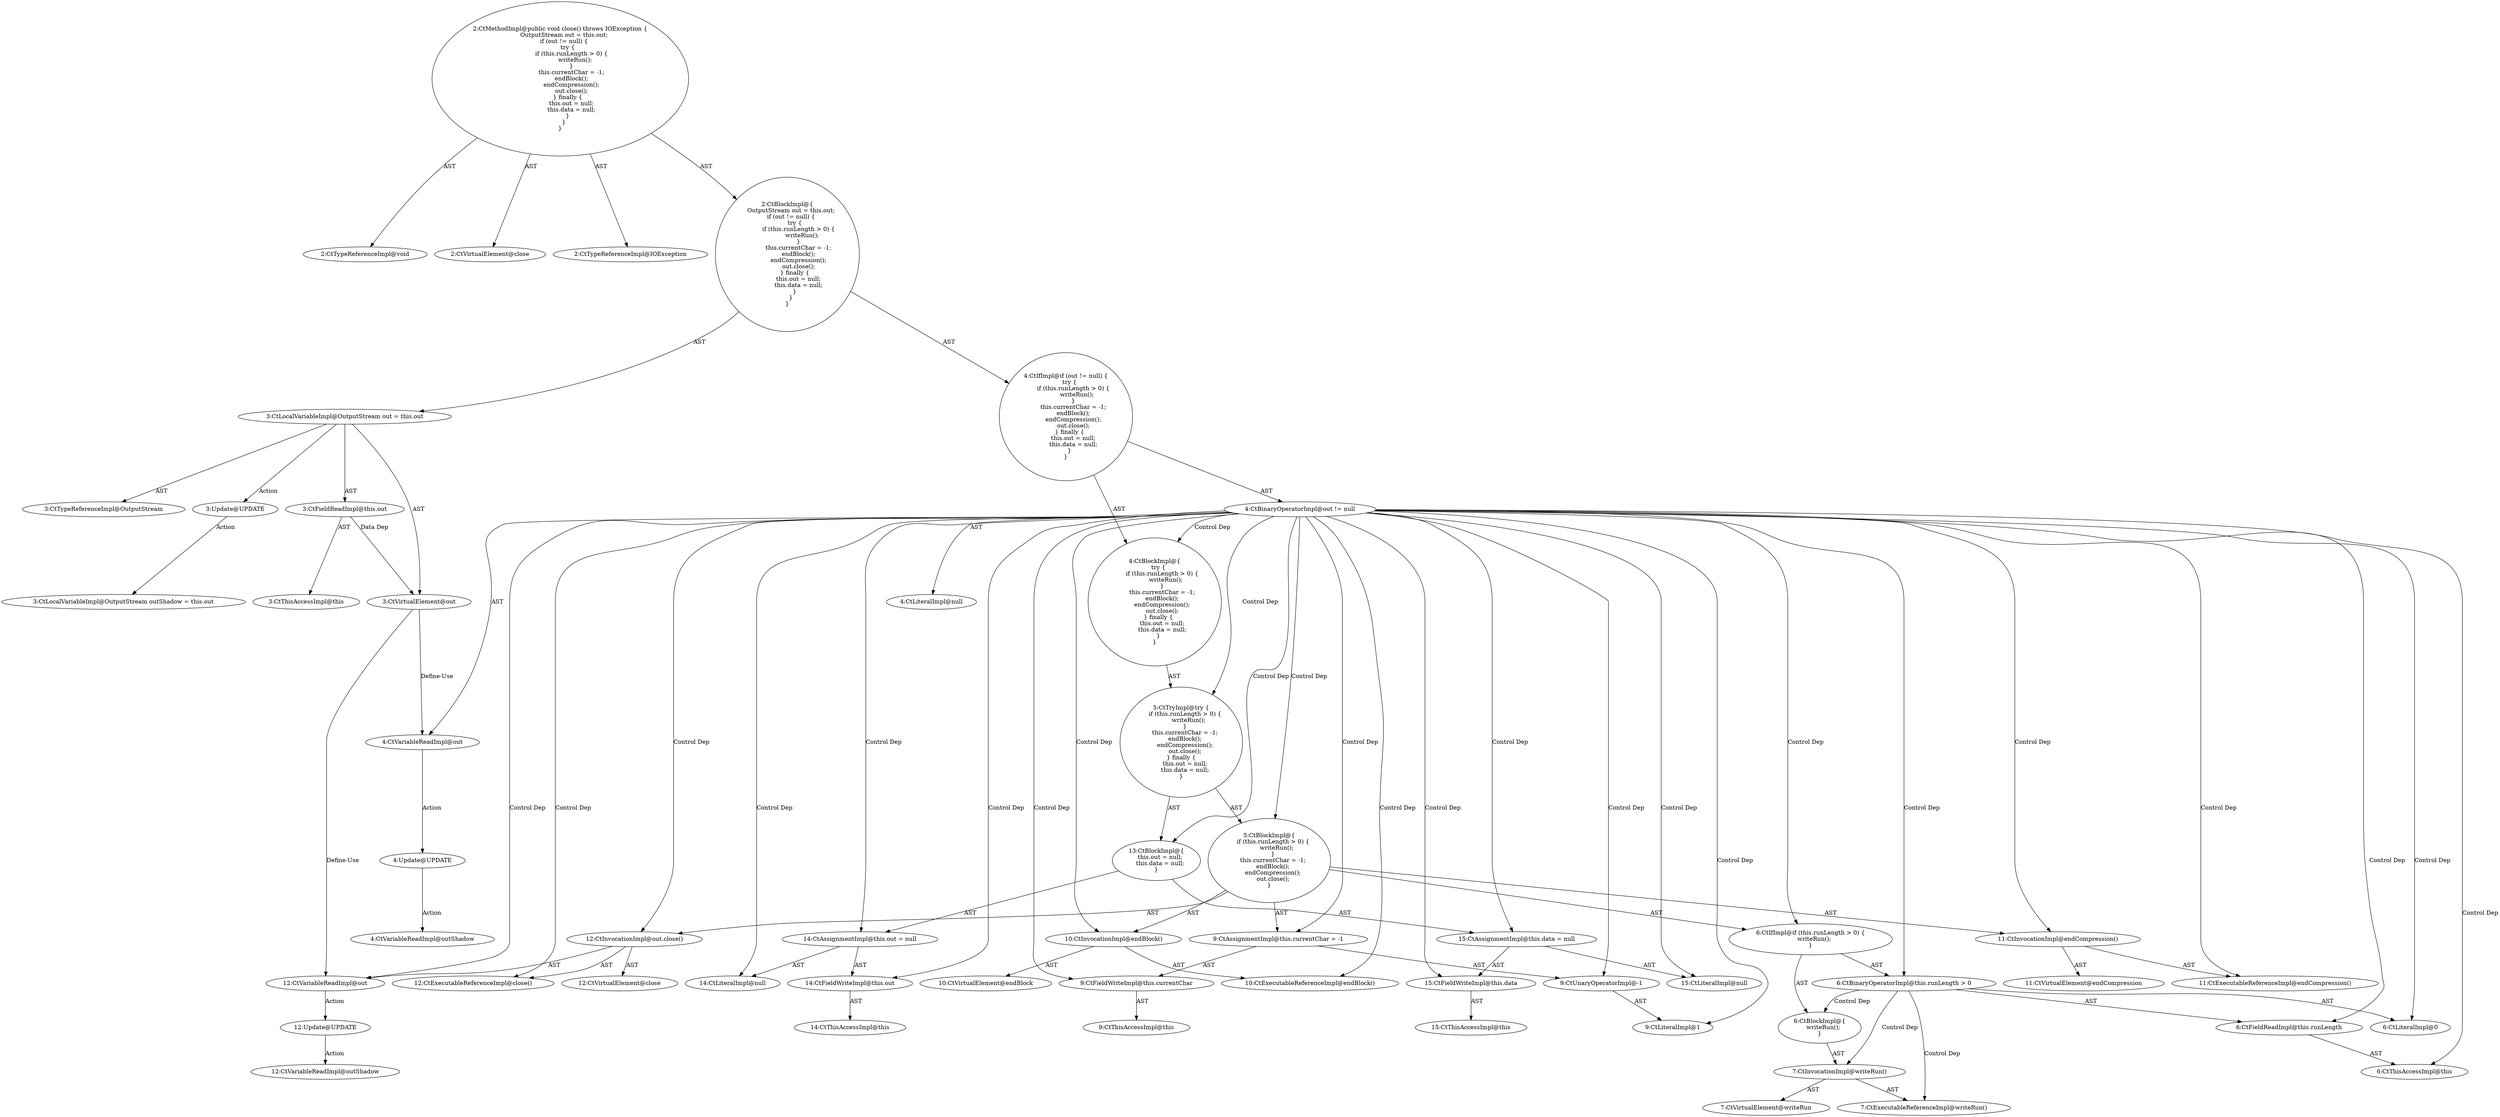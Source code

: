 digraph "close#?" {
0 [label="2:CtTypeReferenceImpl@void" shape=ellipse]
1 [label="2:CtVirtualElement@close" shape=ellipse]
2 [label="2:CtTypeReferenceImpl@IOException" shape=ellipse]
3 [label="3:CtTypeReferenceImpl@OutputStream" shape=ellipse]
4 [label="3:CtThisAccessImpl@this" shape=ellipse]
5 [label="3:CtFieldReadImpl@this.out" shape=ellipse]
6 [label="3:CtVirtualElement@out" shape=ellipse]
7 [label="3:CtLocalVariableImpl@OutputStream out = this.out" shape=ellipse]
8 [label="4:CtVariableReadImpl@out" shape=ellipse]
9 [label="4:CtLiteralImpl@null" shape=ellipse]
10 [label="4:CtBinaryOperatorImpl@out != null" shape=ellipse]
11 [label="6:CtThisAccessImpl@this" shape=ellipse]
12 [label="6:CtFieldReadImpl@this.runLength" shape=ellipse]
13 [label="6:CtLiteralImpl@0" shape=ellipse]
14 [label="6:CtBinaryOperatorImpl@this.runLength > 0" shape=ellipse]
15 [label="7:CtExecutableReferenceImpl@writeRun()" shape=ellipse]
16 [label="7:CtVirtualElement@writeRun" shape=ellipse]
17 [label="7:CtInvocationImpl@writeRun()" shape=ellipse]
18 [label="6:CtBlockImpl@\{
    writeRun();
\}" shape=ellipse]
19 [label="6:CtIfImpl@if (this.runLength > 0) \{
    writeRun();
\}" shape=ellipse]
20 [label="9:CtFieldWriteImpl@this.currentChar" shape=ellipse]
21 [label="9:CtThisAccessImpl@this" shape=ellipse]
22 [label="9:CtLiteralImpl@1" shape=ellipse]
23 [label="9:CtUnaryOperatorImpl@-1" shape=ellipse]
24 [label="9:CtAssignmentImpl@this.currentChar = -1" shape=ellipse]
25 [label="10:CtExecutableReferenceImpl@endBlock()" shape=ellipse]
26 [label="10:CtVirtualElement@endBlock" shape=ellipse]
27 [label="10:CtInvocationImpl@endBlock()" shape=ellipse]
28 [label="11:CtExecutableReferenceImpl@endCompression()" shape=ellipse]
29 [label="11:CtVirtualElement@endCompression" shape=ellipse]
30 [label="11:CtInvocationImpl@endCompression()" shape=ellipse]
31 [label="12:CtExecutableReferenceImpl@close()" shape=ellipse]
32 [label="12:CtVirtualElement@close" shape=ellipse]
33 [label="12:CtVariableReadImpl@out" shape=ellipse]
34 [label="12:CtInvocationImpl@out.close()" shape=ellipse]
35 [label="5:CtBlockImpl@\{
    if (this.runLength > 0) \{
        writeRun();
    \}
    this.currentChar = -1;
    endBlock();
    endCompression();
    out.close();
\}" shape=ellipse]
36 [label="14:CtFieldWriteImpl@this.out" shape=ellipse]
37 [label="14:CtThisAccessImpl@this" shape=ellipse]
38 [label="14:CtLiteralImpl@null" shape=ellipse]
39 [label="14:CtAssignmentImpl@this.out = null" shape=ellipse]
40 [label="15:CtFieldWriteImpl@this.data" shape=ellipse]
41 [label="15:CtThisAccessImpl@this" shape=ellipse]
42 [label="15:CtLiteralImpl@null" shape=ellipse]
43 [label="15:CtAssignmentImpl@this.data = null" shape=ellipse]
44 [label="13:CtBlockImpl@\{
    this.out = null;
    this.data = null;
\}" shape=ellipse]
45 [label="5:CtTryImpl@try \{
    if (this.runLength > 0) \{
        writeRun();
    \}
    this.currentChar = -1;
    endBlock();
    endCompression();
    out.close();
\} finally \{
    this.out = null;
    this.data = null;
\}" shape=ellipse]
46 [label="4:CtBlockImpl@\{
    try \{
        if (this.runLength > 0) \{
            writeRun();
        \}
        this.currentChar = -1;
        endBlock();
        endCompression();
        out.close();
    \} finally \{
        this.out = null;
        this.data = null;
    \}
\}" shape=ellipse]
47 [label="4:CtIfImpl@if (out != null) \{
    try \{
        if (this.runLength > 0) \{
            writeRun();
        \}
        this.currentChar = -1;
        endBlock();
        endCompression();
        out.close();
    \} finally \{
        this.out = null;
        this.data = null;
    \}
\}" shape=ellipse]
48 [label="2:CtBlockImpl@\{
    OutputStream out = this.out;
    if (out != null) \{
        try \{
            if (this.runLength > 0) \{
                writeRun();
            \}
            this.currentChar = -1;
            endBlock();
            endCompression();
            out.close();
        \} finally \{
            this.out = null;
            this.data = null;
        \}
    \}
\}" shape=ellipse]
49 [label="2:CtMethodImpl@public void close() throws IOException \{
    OutputStream out = this.out;
    if (out != null) \{
        try \{
            if (this.runLength > 0) \{
                writeRun();
            \}
            this.currentChar = -1;
            endBlock();
            endCompression();
            out.close();
        \} finally \{
            this.out = null;
            this.data = null;
        \}
    \}
\}" shape=ellipse]
50 [label="3:Update@UPDATE" shape=ellipse]
51 [label="3:CtLocalVariableImpl@OutputStream outShadow = this.out" shape=ellipse]
52 [label="4:Update@UPDATE" shape=ellipse]
53 [label="4:CtVariableReadImpl@outShadow" shape=ellipse]
54 [label="12:Update@UPDATE" shape=ellipse]
55 [label="12:CtVariableReadImpl@outShadow" shape=ellipse]
5 -> 4 [label="AST"];
5 -> 6 [label="Data Dep"];
6 -> 8 [label="Define-Use"];
6 -> 33 [label="Define-Use"];
7 -> 6 [label="AST"];
7 -> 3 [label="AST"];
7 -> 5 [label="AST"];
7 -> 50 [label="Action"];
8 -> 52 [label="Action"];
10 -> 8 [label="AST"];
10 -> 9 [label="AST"];
10 -> 46 [label="Control Dep"];
10 -> 45 [label="Control Dep"];
10 -> 35 [label="Control Dep"];
10 -> 19 [label="Control Dep"];
10 -> 14 [label="Control Dep"];
10 -> 12 [label="Control Dep"];
10 -> 11 [label="Control Dep"];
10 -> 13 [label="Control Dep"];
10 -> 24 [label="Control Dep"];
10 -> 20 [label="Control Dep"];
10 -> 23 [label="Control Dep"];
10 -> 22 [label="Control Dep"];
10 -> 27 [label="Control Dep"];
10 -> 25 [label="Control Dep"];
10 -> 30 [label="Control Dep"];
10 -> 28 [label="Control Dep"];
10 -> 34 [label="Control Dep"];
10 -> 31 [label="Control Dep"];
10 -> 33 [label="Control Dep"];
10 -> 44 [label="Control Dep"];
10 -> 39 [label="Control Dep"];
10 -> 36 [label="Control Dep"];
10 -> 38 [label="Control Dep"];
10 -> 43 [label="Control Dep"];
10 -> 40 [label="Control Dep"];
10 -> 42 [label="Control Dep"];
12 -> 11 [label="AST"];
14 -> 12 [label="AST"];
14 -> 13 [label="AST"];
14 -> 18 [label="Control Dep"];
14 -> 17 [label="Control Dep"];
14 -> 15 [label="Control Dep"];
17 -> 16 [label="AST"];
17 -> 15 [label="AST"];
18 -> 17 [label="AST"];
19 -> 14 [label="AST"];
19 -> 18 [label="AST"];
20 -> 21 [label="AST"];
23 -> 22 [label="AST"];
24 -> 20 [label="AST"];
24 -> 23 [label="AST"];
27 -> 26 [label="AST"];
27 -> 25 [label="AST"];
30 -> 29 [label="AST"];
30 -> 28 [label="AST"];
33 -> 54 [label="Action"];
34 -> 32 [label="AST"];
34 -> 33 [label="AST"];
34 -> 31 [label="AST"];
35 -> 19 [label="AST"];
35 -> 24 [label="AST"];
35 -> 27 [label="AST"];
35 -> 30 [label="AST"];
35 -> 34 [label="AST"];
36 -> 37 [label="AST"];
39 -> 36 [label="AST"];
39 -> 38 [label="AST"];
40 -> 41 [label="AST"];
43 -> 40 [label="AST"];
43 -> 42 [label="AST"];
44 -> 39 [label="AST"];
44 -> 43 [label="AST"];
45 -> 35 [label="AST"];
45 -> 44 [label="AST"];
46 -> 45 [label="AST"];
47 -> 10 [label="AST"];
47 -> 46 [label="AST"];
48 -> 7 [label="AST"];
48 -> 47 [label="AST"];
49 -> 1 [label="AST"];
49 -> 0 [label="AST"];
49 -> 2 [label="AST"];
49 -> 48 [label="AST"];
50 -> 51 [label="Action"];
52 -> 53 [label="Action"];
54 -> 55 [label="Action"];
}